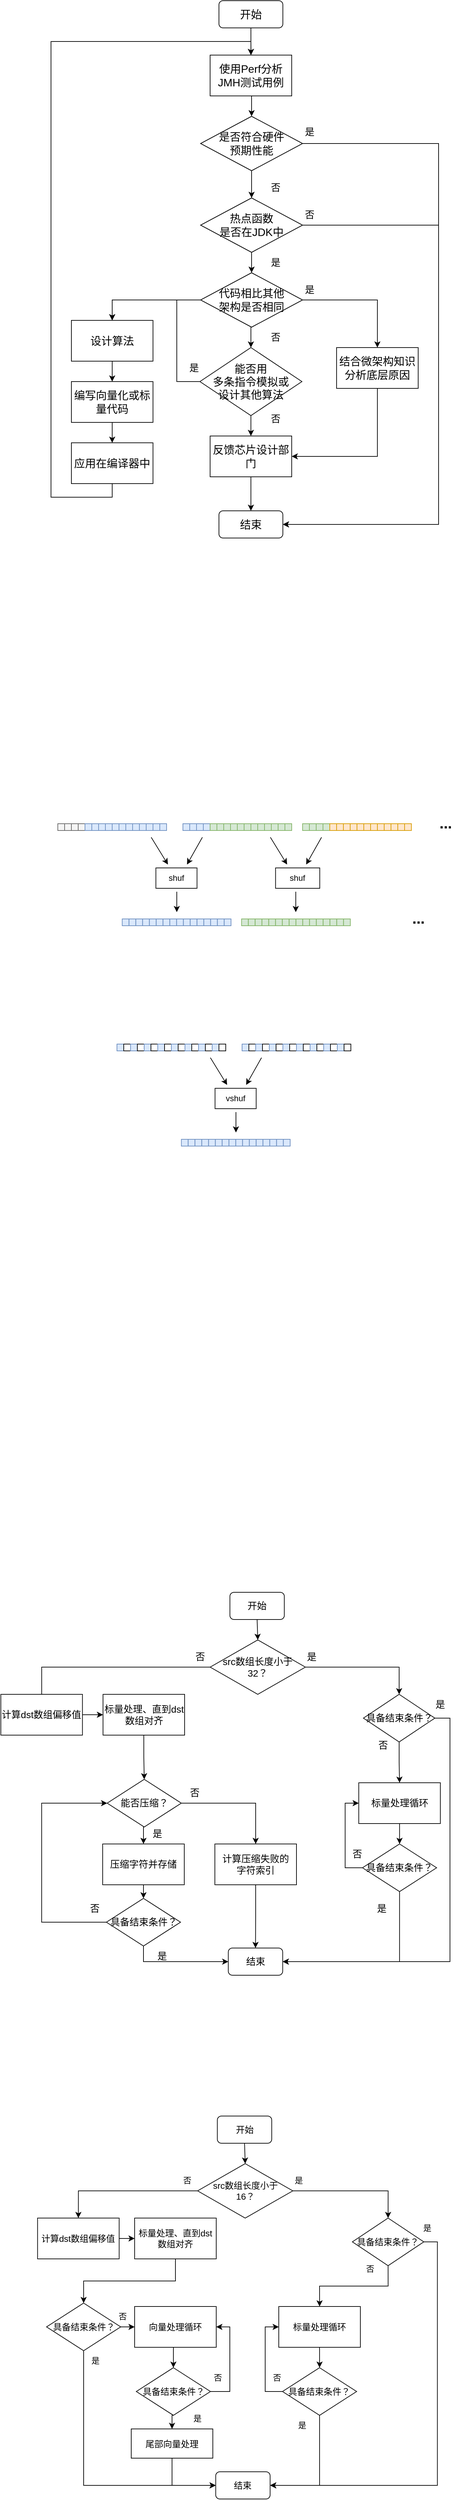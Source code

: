 <mxfile version="26.0.16">
  <diagram name="第 1 页" id="hgsSoUVqsiGdDZqD00t-">
    <mxGraphModel dx="1426" dy="755" grid="1" gridSize="10" guides="1" tooltips="1" connect="1" arrows="1" fold="1" page="1" pageScale="1" pageWidth="827" pageHeight="1169" math="0" shadow="0">
      <root>
        <mxCell id="0" />
        <mxCell id="1" parent="0" />
        <mxCell id="KRBgAvv1zdZQbNrioahp-23" style="edgeStyle=orthogonalEdgeStyle;rounded=0;orthogonalLoop=1;jettySize=auto;html=1;exitX=0.5;exitY=1;exitDx=0;exitDy=0;" parent="1" source="KRBgAvv1zdZQbNrioahp-1" edge="1">
          <mxGeometry relative="1" as="geometry">
            <mxPoint x="414.143" y="140" as="targetPoint" />
          </mxGeometry>
        </mxCell>
        <mxCell id="KRBgAvv1zdZQbNrioahp-1" value="&lt;font style=&quot;font-size: 16px;&quot;&gt;开始&lt;/font&gt;" style="rounded=1;whiteSpace=wrap;html=1;" parent="1" vertex="1">
          <mxGeometry x="367" y="60" width="94" height="40" as="geometry" />
        </mxCell>
        <mxCell id="KRBgAvv1zdZQbNrioahp-22" style="edgeStyle=orthogonalEdgeStyle;rounded=0;orthogonalLoop=1;jettySize=auto;html=1;exitX=0.5;exitY=1;exitDx=0;exitDy=0;entryX=0.5;entryY=0;entryDx=0;entryDy=0;" parent="1" source="KRBgAvv1zdZQbNrioahp-2" target="KRBgAvv1zdZQbNrioahp-3" edge="1">
          <mxGeometry relative="1" as="geometry" />
        </mxCell>
        <mxCell id="KRBgAvv1zdZQbNrioahp-2" value="&lt;font style=&quot;font-size: 16px;&quot;&gt;使用Perf分析&lt;br&gt;JMH测试用例&lt;/font&gt;" style="rounded=0;whiteSpace=wrap;html=1;" parent="1" vertex="1">
          <mxGeometry x="354" y="140" width="120" height="60" as="geometry" />
        </mxCell>
        <mxCell id="KRBgAvv1zdZQbNrioahp-21" style="edgeStyle=orthogonalEdgeStyle;rounded=0;orthogonalLoop=1;jettySize=auto;html=1;exitX=0.5;exitY=1;exitDx=0;exitDy=0;entryX=0.5;entryY=0;entryDx=0;entryDy=0;" parent="1" source="KRBgAvv1zdZQbNrioahp-3" target="KRBgAvv1zdZQbNrioahp-4" edge="1">
          <mxGeometry relative="1" as="geometry" />
        </mxCell>
        <mxCell id="KRBgAvv1zdZQbNrioahp-24" style="edgeStyle=orthogonalEdgeStyle;rounded=0;orthogonalLoop=1;jettySize=auto;html=1;exitX=1;exitY=0.5;exitDx=0;exitDy=0;entryX=1;entryY=0.5;entryDx=0;entryDy=0;" parent="1" source="KRBgAvv1zdZQbNrioahp-3" target="KRBgAvv1zdZQbNrioahp-13" edge="1">
          <mxGeometry relative="1" as="geometry">
            <Array as="points">
              <mxPoint x="690" y="270" />
              <mxPoint x="690" y="830" />
            </Array>
          </mxGeometry>
        </mxCell>
        <mxCell id="KRBgAvv1zdZQbNrioahp-3" value="&lt;font style=&quot;font-size: 16px;&quot;&gt;是否符合硬件&lt;br&gt;预期性能&lt;/font&gt;" style="rhombus;whiteSpace=wrap;html=1;" parent="1" vertex="1">
          <mxGeometry x="340" y="230" width="150" height="80" as="geometry" />
        </mxCell>
        <mxCell id="KRBgAvv1zdZQbNrioahp-20" style="edgeStyle=orthogonalEdgeStyle;rounded=0;orthogonalLoop=1;jettySize=auto;html=1;exitX=0.5;exitY=1;exitDx=0;exitDy=0;entryX=0.5;entryY=0;entryDx=0;entryDy=0;" parent="1" source="KRBgAvv1zdZQbNrioahp-4" target="KRBgAvv1zdZQbNrioahp-5" edge="1">
          <mxGeometry relative="1" as="geometry" />
        </mxCell>
        <mxCell id="KRBgAvv1zdZQbNrioahp-25" style="edgeStyle=orthogonalEdgeStyle;rounded=0;orthogonalLoop=1;jettySize=auto;html=1;exitX=1;exitY=0.5;exitDx=0;exitDy=0;entryX=1;entryY=0.5;entryDx=0;entryDy=0;" parent="1" source="KRBgAvv1zdZQbNrioahp-4" target="KRBgAvv1zdZQbNrioahp-13" edge="1">
          <mxGeometry relative="1" as="geometry">
            <Array as="points">
              <mxPoint x="690" y="390" />
              <mxPoint x="690" y="830" />
            </Array>
          </mxGeometry>
        </mxCell>
        <mxCell id="KRBgAvv1zdZQbNrioahp-4" value="&lt;font style=&quot;font-size: 16px;&quot;&gt;热点函数&lt;br&gt;是否在JDK中&lt;/font&gt;" style="rhombus;whiteSpace=wrap;html=1;" parent="1" vertex="1">
          <mxGeometry x="340" y="350" width="150" height="80" as="geometry" />
        </mxCell>
        <mxCell id="KRBgAvv1zdZQbNrioahp-11" style="edgeStyle=orthogonalEdgeStyle;rounded=0;orthogonalLoop=1;jettySize=auto;html=1;exitX=0;exitY=0.5;exitDx=0;exitDy=0;entryX=0.5;entryY=0;entryDx=0;entryDy=0;" parent="1" source="KRBgAvv1zdZQbNrioahp-5" target="KRBgAvv1zdZQbNrioahp-8" edge="1">
          <mxGeometry relative="1" as="geometry" />
        </mxCell>
        <mxCell id="KRBgAvv1zdZQbNrioahp-16" style="edgeStyle=orthogonalEdgeStyle;rounded=0;orthogonalLoop=1;jettySize=auto;html=1;exitX=1;exitY=0.5;exitDx=0;exitDy=0;entryX=0.5;entryY=0;entryDx=0;entryDy=0;" parent="1" source="KRBgAvv1zdZQbNrioahp-5" target="KRBgAvv1zdZQbNrioahp-15" edge="1">
          <mxGeometry relative="1" as="geometry" />
        </mxCell>
        <mxCell id="KRBgAvv1zdZQbNrioahp-19" style="edgeStyle=orthogonalEdgeStyle;rounded=0;orthogonalLoop=1;jettySize=auto;html=1;exitX=0.5;exitY=1;exitDx=0;exitDy=0;entryX=0.5;entryY=0;entryDx=0;entryDy=0;" parent="1" source="KRBgAvv1zdZQbNrioahp-5" target="KRBgAvv1zdZQbNrioahp-6" edge="1">
          <mxGeometry relative="1" as="geometry" />
        </mxCell>
        <mxCell id="KRBgAvv1zdZQbNrioahp-5" value="&lt;font style=&quot;font-size: 16px;&quot;&gt;代码相比其他&lt;br&gt;架构是否相同&lt;/font&gt;" style="rhombus;whiteSpace=wrap;html=1;" parent="1" vertex="1">
          <mxGeometry x="340" y="460" width="150" height="80" as="geometry" />
        </mxCell>
        <mxCell id="KRBgAvv1zdZQbNrioahp-18" style="edgeStyle=orthogonalEdgeStyle;rounded=0;orthogonalLoop=1;jettySize=auto;html=1;exitX=0.5;exitY=1;exitDx=0;exitDy=0;entryX=0.5;entryY=0;entryDx=0;entryDy=0;" parent="1" source="KRBgAvv1zdZQbNrioahp-6" target="KRBgAvv1zdZQbNrioahp-7" edge="1">
          <mxGeometry relative="1" as="geometry" />
        </mxCell>
        <mxCell id="KRBgAvv1zdZQbNrioahp-26" style="edgeStyle=orthogonalEdgeStyle;rounded=0;orthogonalLoop=1;jettySize=auto;html=1;exitX=0;exitY=0.5;exitDx=0;exitDy=0;entryX=0.5;entryY=0;entryDx=0;entryDy=0;" parent="1" source="KRBgAvv1zdZQbNrioahp-6" target="KRBgAvv1zdZQbNrioahp-8" edge="1">
          <mxGeometry relative="1" as="geometry">
            <Array as="points">
              <mxPoint x="305" y="620" />
              <mxPoint x="305" y="500" />
              <mxPoint x="210" y="500" />
            </Array>
          </mxGeometry>
        </mxCell>
        <mxCell id="KRBgAvv1zdZQbNrioahp-6" value="&lt;font style=&quot;font-size: 16px;&quot;&gt;能否用&lt;br&gt;多条指令模拟或&lt;br&gt;设计其他算法&lt;/font&gt;" style="rhombus;whiteSpace=wrap;html=1;" parent="1" vertex="1">
          <mxGeometry x="339" y="570" width="150" height="100" as="geometry" />
        </mxCell>
        <mxCell id="KRBgAvv1zdZQbNrioahp-14" style="edgeStyle=orthogonalEdgeStyle;rounded=0;orthogonalLoop=1;jettySize=auto;html=1;exitX=0.5;exitY=1;exitDx=0;exitDy=0;entryX=0.5;entryY=0;entryDx=0;entryDy=0;" parent="1" source="KRBgAvv1zdZQbNrioahp-7" target="KRBgAvv1zdZQbNrioahp-13" edge="1">
          <mxGeometry relative="1" as="geometry" />
        </mxCell>
        <mxCell id="KRBgAvv1zdZQbNrioahp-7" value="&lt;font style=&quot;font-size: 16px;&quot;&gt;反馈芯片设计部门&lt;/font&gt;" style="rounded=0;whiteSpace=wrap;html=1;" parent="1" vertex="1">
          <mxGeometry x="354" y="700" width="120" height="60" as="geometry" />
        </mxCell>
        <mxCell id="JK1Xb8fDzovsCjeck1vS-1" style="edgeStyle=orthogonalEdgeStyle;rounded=0;orthogonalLoop=1;jettySize=auto;html=1;exitX=0.5;exitY=1;exitDx=0;exitDy=0;entryX=0.5;entryY=0;entryDx=0;entryDy=0;" parent="1" source="KRBgAvv1zdZQbNrioahp-8" target="KRBgAvv1zdZQbNrioahp-9" edge="1">
          <mxGeometry relative="1" as="geometry" />
        </mxCell>
        <mxCell id="KRBgAvv1zdZQbNrioahp-8" value="&lt;font style=&quot;font-size: 16px;&quot;&gt;设计算法&lt;/font&gt;" style="rounded=0;whiteSpace=wrap;html=1;" parent="1" vertex="1">
          <mxGeometry x="150" y="530" width="120" height="60" as="geometry" />
        </mxCell>
        <mxCell id="JK1Xb8fDzovsCjeck1vS-2" style="edgeStyle=orthogonalEdgeStyle;rounded=0;orthogonalLoop=1;jettySize=auto;html=1;exitX=0.5;exitY=1;exitDx=0;exitDy=0;entryX=0.5;entryY=0;entryDx=0;entryDy=0;" parent="1" source="KRBgAvv1zdZQbNrioahp-9" target="KRBgAvv1zdZQbNrioahp-10" edge="1">
          <mxGeometry relative="1" as="geometry" />
        </mxCell>
        <mxCell id="KRBgAvv1zdZQbNrioahp-9" value="&lt;span style=&quot;font-size: 16px;&quot;&gt;编写向量化或标量代码&lt;/span&gt;" style="rounded=0;whiteSpace=wrap;html=1;" parent="1" vertex="1">
          <mxGeometry x="150" y="620" width="120" height="60" as="geometry" />
        </mxCell>
        <mxCell id="KRBgAvv1zdZQbNrioahp-12" style="edgeStyle=orthogonalEdgeStyle;rounded=0;orthogonalLoop=1;jettySize=auto;html=1;exitX=0.5;exitY=1;exitDx=0;exitDy=0;entryX=0.5;entryY=0;entryDx=0;entryDy=0;" parent="1" source="KRBgAvv1zdZQbNrioahp-10" target="KRBgAvv1zdZQbNrioahp-2" edge="1">
          <mxGeometry relative="1" as="geometry">
            <Array as="points">
              <mxPoint x="210" y="790" />
              <mxPoint x="120" y="790" />
              <mxPoint x="120" y="120" />
              <mxPoint x="414" y="120" />
            </Array>
          </mxGeometry>
        </mxCell>
        <mxCell id="KRBgAvv1zdZQbNrioahp-10" value="&lt;span style=&quot;font-size: 16px;&quot;&gt;应用在编译器中&lt;/span&gt;" style="rounded=0;whiteSpace=wrap;html=1;" parent="1" vertex="1">
          <mxGeometry x="150" y="710" width="120" height="60" as="geometry" />
        </mxCell>
        <mxCell id="KRBgAvv1zdZQbNrioahp-13" value="&lt;font style=&quot;font-size: 16px;&quot;&gt;结束&lt;/font&gt;" style="rounded=1;whiteSpace=wrap;html=1;" parent="1" vertex="1">
          <mxGeometry x="367" y="810" width="94" height="40" as="geometry" />
        </mxCell>
        <mxCell id="KRBgAvv1zdZQbNrioahp-17" style="edgeStyle=orthogonalEdgeStyle;rounded=0;orthogonalLoop=1;jettySize=auto;html=1;exitX=0.5;exitY=1;exitDx=0;exitDy=0;entryX=1;entryY=0.5;entryDx=0;entryDy=0;" parent="1" source="KRBgAvv1zdZQbNrioahp-15" target="KRBgAvv1zdZQbNrioahp-7" edge="1">
          <mxGeometry relative="1" as="geometry" />
        </mxCell>
        <mxCell id="KRBgAvv1zdZQbNrioahp-15" value="&lt;font style=&quot;font-size: 16px;&quot;&gt;结合微架构知识&lt;br&gt;分析底层原因&lt;/font&gt;" style="rounded=0;whiteSpace=wrap;html=1;" parent="1" vertex="1">
          <mxGeometry x="540" y="570" width="120" height="60" as="geometry" />
        </mxCell>
        <mxCell id="JK1Xb8fDzovsCjeck1vS-3" value="&lt;font style=&quot;font-size: 14px;&quot;&gt;是&lt;/font&gt;" style="text;html=1;align=center;verticalAlign=middle;resizable=0;points=[];autosize=1;strokeColor=none;fillColor=none;" parent="1" vertex="1">
          <mxGeometry x="480" y="238" width="40" height="30" as="geometry" />
        </mxCell>
        <mxCell id="JK1Xb8fDzovsCjeck1vS-4" value="&lt;font style=&quot;font-size: 14px;&quot;&gt;否&lt;/font&gt;" style="text;html=1;align=center;verticalAlign=middle;resizable=0;points=[];autosize=1;strokeColor=none;fillColor=none;" parent="1" vertex="1">
          <mxGeometry x="430" y="320" width="40" height="30" as="geometry" />
        </mxCell>
        <mxCell id="JK1Xb8fDzovsCjeck1vS-5" value="&lt;font style=&quot;font-size: 14px;&quot;&gt;是&lt;/font&gt;" style="text;html=1;align=center;verticalAlign=middle;resizable=0;points=[];autosize=1;strokeColor=none;fillColor=none;" parent="1" vertex="1">
          <mxGeometry x="430" y="430" width="40" height="30" as="geometry" />
        </mxCell>
        <mxCell id="JK1Xb8fDzovsCjeck1vS-6" value="&lt;font style=&quot;font-size: 14px;&quot;&gt;否&lt;/font&gt;" style="text;html=1;align=center;verticalAlign=middle;resizable=0;points=[];autosize=1;strokeColor=none;fillColor=none;" parent="1" vertex="1">
          <mxGeometry x="480" y="360" width="40" height="30" as="geometry" />
        </mxCell>
        <mxCell id="JK1Xb8fDzovsCjeck1vS-7" value="&lt;font style=&quot;font-size: 14px;&quot;&gt;是&lt;/font&gt;" style="text;html=1;align=center;verticalAlign=middle;resizable=0;points=[];autosize=1;strokeColor=none;fillColor=none;" parent="1" vertex="1">
          <mxGeometry x="480" y="470" width="40" height="30" as="geometry" />
        </mxCell>
        <mxCell id="JK1Xb8fDzovsCjeck1vS-8" value="&lt;font style=&quot;font-size: 14px;&quot;&gt;否&lt;/font&gt;" style="text;html=1;align=center;verticalAlign=middle;resizable=0;points=[];autosize=1;strokeColor=none;fillColor=none;" parent="1" vertex="1">
          <mxGeometry x="430" y="540" width="40" height="30" as="geometry" />
        </mxCell>
        <mxCell id="JK1Xb8fDzovsCjeck1vS-9" value="&lt;font style=&quot;font-size: 14px;&quot;&gt;否&lt;/font&gt;" style="text;html=1;align=center;verticalAlign=middle;resizable=0;points=[];autosize=1;strokeColor=none;fillColor=none;" parent="1" vertex="1">
          <mxGeometry x="430" y="660" width="40" height="30" as="geometry" />
        </mxCell>
        <mxCell id="JK1Xb8fDzovsCjeck1vS-10" value="&lt;font style=&quot;font-size: 14px;&quot;&gt;是&lt;/font&gt;" style="text;html=1;align=center;verticalAlign=middle;resizable=0;points=[];autosize=1;strokeColor=none;fillColor=none;" parent="1" vertex="1">
          <mxGeometry x="310" y="585" width="40" height="30" as="geometry" />
        </mxCell>
        <mxCell id="VFHHi4d4Hd6uydXSJfj8-1" value="" style="rounded=0;whiteSpace=wrap;html=1;fillColor=#f5f5f5;fontColor=#333333;strokeColor=#666666;" parent="1" vertex="1">
          <mxGeometry x="130" y="1270" width="10" height="10" as="geometry" />
        </mxCell>
        <mxCell id="VFHHi4d4Hd6uydXSJfj8-2" value="" style="rounded=0;whiteSpace=wrap;html=1;fillColor=#f5f5f5;fontColor=#333333;strokeColor=#666666;" parent="1" vertex="1">
          <mxGeometry x="140" y="1270" width="10" height="10" as="geometry" />
        </mxCell>
        <mxCell id="VFHHi4d4Hd6uydXSJfj8-3" value="" style="rounded=0;whiteSpace=wrap;html=1;fillColor=#f5f5f5;fontColor=#333333;strokeColor=#666666;" parent="1" vertex="1">
          <mxGeometry x="150" y="1270" width="10" height="10" as="geometry" />
        </mxCell>
        <mxCell id="VFHHi4d4Hd6uydXSJfj8-4" value="" style="rounded=0;whiteSpace=wrap;html=1;fillColor=#f5f5f5;fontColor=#333333;strokeColor=#666666;" parent="1" vertex="1">
          <mxGeometry x="160" y="1270" width="10" height="10" as="geometry" />
        </mxCell>
        <mxCell id="VFHHi4d4Hd6uydXSJfj8-7" value="" style="rounded=0;whiteSpace=wrap;html=1;fillColor=#dae8fc;strokeColor=#6c8ebf;" parent="1" vertex="1">
          <mxGeometry x="170" y="1270" width="10" height="10" as="geometry" />
        </mxCell>
        <mxCell id="VFHHi4d4Hd6uydXSJfj8-8" value="" style="rounded=0;whiteSpace=wrap;html=1;fillColor=#dae8fc;strokeColor=#6c8ebf;" parent="1" vertex="1">
          <mxGeometry x="180" y="1270" width="10" height="10" as="geometry" />
        </mxCell>
        <mxCell id="VFHHi4d4Hd6uydXSJfj8-9" value="" style="rounded=0;whiteSpace=wrap;html=1;fillColor=#dae8fc;strokeColor=#6c8ebf;" parent="1" vertex="1">
          <mxGeometry x="190" y="1270" width="10" height="10" as="geometry" />
        </mxCell>
        <mxCell id="VFHHi4d4Hd6uydXSJfj8-10" value="" style="rounded=0;whiteSpace=wrap;html=1;fillColor=#dae8fc;strokeColor=#6c8ebf;" parent="1" vertex="1">
          <mxGeometry x="200" y="1270" width="10" height="10" as="geometry" />
        </mxCell>
        <mxCell id="VFHHi4d4Hd6uydXSJfj8-11" value="" style="rounded=0;whiteSpace=wrap;html=1;fillColor=#dae8fc;strokeColor=#6c8ebf;" parent="1" vertex="1">
          <mxGeometry x="210" y="1270" width="10" height="10" as="geometry" />
        </mxCell>
        <mxCell id="VFHHi4d4Hd6uydXSJfj8-12" value="" style="rounded=0;whiteSpace=wrap;html=1;fillColor=#dae8fc;strokeColor=#6c8ebf;" parent="1" vertex="1">
          <mxGeometry x="220" y="1270" width="10" height="10" as="geometry" />
        </mxCell>
        <mxCell id="VFHHi4d4Hd6uydXSJfj8-13" value="" style="rounded=0;whiteSpace=wrap;html=1;fillColor=#dae8fc;strokeColor=#6c8ebf;" parent="1" vertex="1">
          <mxGeometry x="230" y="1270" width="10" height="10" as="geometry" />
        </mxCell>
        <mxCell id="VFHHi4d4Hd6uydXSJfj8-14" value="" style="rounded=0;whiteSpace=wrap;html=1;fillColor=#dae8fc;strokeColor=#6c8ebf;" parent="1" vertex="1">
          <mxGeometry x="240" y="1270" width="10" height="10" as="geometry" />
        </mxCell>
        <mxCell id="VFHHi4d4Hd6uydXSJfj8-15" value="" style="rounded=0;whiteSpace=wrap;html=1;fillColor=#dae8fc;strokeColor=#6c8ebf;" parent="1" vertex="1">
          <mxGeometry x="250" y="1270" width="10" height="10" as="geometry" />
        </mxCell>
        <mxCell id="VFHHi4d4Hd6uydXSJfj8-16" value="" style="rounded=0;whiteSpace=wrap;html=1;fillColor=#dae8fc;strokeColor=#6c8ebf;" parent="1" vertex="1">
          <mxGeometry x="260" y="1270" width="10" height="10" as="geometry" />
        </mxCell>
        <mxCell id="VFHHi4d4Hd6uydXSJfj8-17" value="" style="rounded=0;whiteSpace=wrap;html=1;fillColor=#dae8fc;strokeColor=#6c8ebf;" parent="1" vertex="1">
          <mxGeometry x="270" y="1270" width="10" height="10" as="geometry" />
        </mxCell>
        <mxCell id="VFHHi4d4Hd6uydXSJfj8-18" value="" style="rounded=0;whiteSpace=wrap;html=1;fillColor=#dae8fc;strokeColor=#6c8ebf;" parent="1" vertex="1">
          <mxGeometry x="280" y="1270" width="10" height="10" as="geometry" />
        </mxCell>
        <mxCell id="VFHHi4d4Hd6uydXSJfj8-19" value="" style="rounded=0;whiteSpace=wrap;html=1;fillColor=#dae8fc;strokeColor=#6c8ebf;" parent="1" vertex="1">
          <mxGeometry x="314" y="1270" width="10" height="10" as="geometry" />
        </mxCell>
        <mxCell id="VFHHi4d4Hd6uydXSJfj8-20" value="" style="rounded=0;whiteSpace=wrap;html=1;fillColor=#dae8fc;strokeColor=#6c8ebf;" parent="1" vertex="1">
          <mxGeometry x="324" y="1270" width="10" height="10" as="geometry" />
        </mxCell>
        <mxCell id="VFHHi4d4Hd6uydXSJfj8-21" value="" style="rounded=0;whiteSpace=wrap;html=1;fillColor=#dae8fc;strokeColor=#6c8ebf;" parent="1" vertex="1">
          <mxGeometry x="334" y="1270" width="10" height="10" as="geometry" />
        </mxCell>
        <mxCell id="VFHHi4d4Hd6uydXSJfj8-22" value="" style="rounded=0;whiteSpace=wrap;html=1;fillColor=#dae8fc;strokeColor=#6c8ebf;" parent="1" vertex="1">
          <mxGeometry x="344" y="1270" width="10" height="10" as="geometry" />
        </mxCell>
        <mxCell id="VFHHi4d4Hd6uydXSJfj8-23" value="" style="rounded=0;whiteSpace=wrap;html=1;fillColor=#d5e8d4;strokeColor=#82b366;" parent="1" vertex="1">
          <mxGeometry x="354" y="1270" width="10" height="10" as="geometry" />
        </mxCell>
        <mxCell id="VFHHi4d4Hd6uydXSJfj8-24" value="" style="rounded=0;whiteSpace=wrap;html=1;fillColor=#d5e8d4;strokeColor=#82b366;" parent="1" vertex="1">
          <mxGeometry x="364" y="1270" width="10" height="10" as="geometry" />
        </mxCell>
        <mxCell id="VFHHi4d4Hd6uydXSJfj8-25" value="" style="rounded=0;whiteSpace=wrap;html=1;fillColor=#d5e8d4;strokeColor=#82b366;" parent="1" vertex="1">
          <mxGeometry x="374" y="1270" width="10" height="10" as="geometry" />
        </mxCell>
        <mxCell id="VFHHi4d4Hd6uydXSJfj8-26" value="" style="rounded=0;whiteSpace=wrap;html=1;fillColor=#d5e8d4;strokeColor=#82b366;" parent="1" vertex="1">
          <mxGeometry x="384" y="1270" width="10" height="10" as="geometry" />
        </mxCell>
        <mxCell id="VFHHi4d4Hd6uydXSJfj8-27" value="" style="rounded=0;whiteSpace=wrap;html=1;fillColor=#d5e8d4;strokeColor=#82b366;" parent="1" vertex="1">
          <mxGeometry x="394" y="1270" width="10" height="10" as="geometry" />
        </mxCell>
        <mxCell id="VFHHi4d4Hd6uydXSJfj8-28" value="" style="rounded=0;whiteSpace=wrap;html=1;fillColor=#d5e8d4;strokeColor=#82b366;" parent="1" vertex="1">
          <mxGeometry x="404" y="1270" width="10" height="10" as="geometry" />
        </mxCell>
        <mxCell id="VFHHi4d4Hd6uydXSJfj8-29" value="" style="rounded=0;whiteSpace=wrap;html=1;fillColor=#d5e8d4;strokeColor=#82b366;" parent="1" vertex="1">
          <mxGeometry x="414" y="1270" width="10" height="10" as="geometry" />
        </mxCell>
        <mxCell id="VFHHi4d4Hd6uydXSJfj8-30" value="" style="rounded=0;whiteSpace=wrap;html=1;fillColor=#d5e8d4;strokeColor=#82b366;" parent="1" vertex="1">
          <mxGeometry x="424" y="1270" width="10" height="10" as="geometry" />
        </mxCell>
        <mxCell id="VFHHi4d4Hd6uydXSJfj8-31" value="" style="rounded=0;whiteSpace=wrap;html=1;fillColor=#d5e8d4;strokeColor=#82b366;" parent="1" vertex="1">
          <mxGeometry x="434" y="1270" width="10" height="10" as="geometry" />
        </mxCell>
        <mxCell id="VFHHi4d4Hd6uydXSJfj8-32" value="" style="rounded=0;whiteSpace=wrap;html=1;fillColor=#d5e8d4;strokeColor=#82b366;" parent="1" vertex="1">
          <mxGeometry x="444" y="1270" width="10" height="10" as="geometry" />
        </mxCell>
        <mxCell id="VFHHi4d4Hd6uydXSJfj8-33" value="" style="rounded=0;whiteSpace=wrap;html=1;fillColor=#d5e8d4;strokeColor=#82b366;" parent="1" vertex="1">
          <mxGeometry x="454" y="1270" width="10" height="10" as="geometry" />
        </mxCell>
        <mxCell id="VFHHi4d4Hd6uydXSJfj8-34" value="" style="rounded=0;whiteSpace=wrap;html=1;fillColor=#d5e8d4;strokeColor=#82b366;" parent="1" vertex="1">
          <mxGeometry x="464" y="1270" width="10" height="10" as="geometry" />
        </mxCell>
        <mxCell id="VFHHi4d4Hd6uydXSJfj8-35" value="" style="rounded=0;whiteSpace=wrap;html=1;fillColor=#d5e8d4;strokeColor=#82b366;" parent="1" vertex="1">
          <mxGeometry x="490" y="1270" width="10" height="10" as="geometry" />
        </mxCell>
        <mxCell id="VFHHi4d4Hd6uydXSJfj8-36" value="" style="rounded=0;whiteSpace=wrap;html=1;fillColor=#d5e8d4;strokeColor=#82b366;" parent="1" vertex="1">
          <mxGeometry x="500" y="1270" width="10" height="10" as="geometry" />
        </mxCell>
        <mxCell id="VFHHi4d4Hd6uydXSJfj8-37" value="" style="rounded=0;whiteSpace=wrap;html=1;fillColor=#d5e8d4;strokeColor=#82b366;" parent="1" vertex="1">
          <mxGeometry x="510" y="1270" width="10" height="10" as="geometry" />
        </mxCell>
        <mxCell id="VFHHi4d4Hd6uydXSJfj8-38" value="" style="rounded=0;whiteSpace=wrap;html=1;fillColor=#d5e8d4;strokeColor=#82b366;" parent="1" vertex="1">
          <mxGeometry x="520" y="1270" width="10" height="10" as="geometry" />
        </mxCell>
        <mxCell id="VFHHi4d4Hd6uydXSJfj8-39" value="" style="rounded=0;whiteSpace=wrap;html=1;fillColor=#ffe6cc;strokeColor=#d79b00;" parent="1" vertex="1">
          <mxGeometry x="530" y="1270" width="10" height="10" as="geometry" />
        </mxCell>
        <mxCell id="VFHHi4d4Hd6uydXSJfj8-40" value="" style="rounded=0;whiteSpace=wrap;html=1;fillColor=#ffe6cc;strokeColor=#d79b00;" parent="1" vertex="1">
          <mxGeometry x="540" y="1270" width="10" height="10" as="geometry" />
        </mxCell>
        <mxCell id="VFHHi4d4Hd6uydXSJfj8-41" value="" style="rounded=0;whiteSpace=wrap;html=1;fillColor=#ffe6cc;strokeColor=#d79b00;" parent="1" vertex="1">
          <mxGeometry x="550" y="1270" width="10" height="10" as="geometry" />
        </mxCell>
        <mxCell id="VFHHi4d4Hd6uydXSJfj8-42" value="" style="rounded=0;whiteSpace=wrap;html=1;fillColor=#ffe6cc;strokeColor=#d79b00;" parent="1" vertex="1">
          <mxGeometry x="560" y="1270" width="10" height="10" as="geometry" />
        </mxCell>
        <mxCell id="VFHHi4d4Hd6uydXSJfj8-43" value="" style="rounded=0;whiteSpace=wrap;html=1;fillColor=#ffe6cc;strokeColor=#d79b00;" parent="1" vertex="1">
          <mxGeometry x="570" y="1270" width="10" height="10" as="geometry" />
        </mxCell>
        <mxCell id="VFHHi4d4Hd6uydXSJfj8-44" value="" style="rounded=0;whiteSpace=wrap;html=1;fillColor=#ffe6cc;strokeColor=#d79b00;" parent="1" vertex="1">
          <mxGeometry x="580" y="1270" width="10" height="10" as="geometry" />
        </mxCell>
        <mxCell id="VFHHi4d4Hd6uydXSJfj8-45" value="" style="rounded=0;whiteSpace=wrap;html=1;fillColor=#ffe6cc;strokeColor=#d79b00;" parent="1" vertex="1">
          <mxGeometry x="590" y="1270" width="10" height="10" as="geometry" />
        </mxCell>
        <mxCell id="VFHHi4d4Hd6uydXSJfj8-46" value="" style="rounded=0;whiteSpace=wrap;html=1;fillColor=#ffe6cc;strokeColor=#d79b00;" parent="1" vertex="1">
          <mxGeometry x="600" y="1270" width="10" height="10" as="geometry" />
        </mxCell>
        <mxCell id="VFHHi4d4Hd6uydXSJfj8-47" value="" style="rounded=0;whiteSpace=wrap;html=1;fillColor=#ffe6cc;strokeColor=#d79b00;" parent="1" vertex="1">
          <mxGeometry x="610" y="1270" width="10" height="10" as="geometry" />
        </mxCell>
        <mxCell id="VFHHi4d4Hd6uydXSJfj8-48" value="" style="rounded=0;whiteSpace=wrap;html=1;fillColor=#ffe6cc;strokeColor=#d79b00;" parent="1" vertex="1">
          <mxGeometry x="620" y="1270" width="10" height="10" as="geometry" />
        </mxCell>
        <mxCell id="VFHHi4d4Hd6uydXSJfj8-49" value="" style="rounded=0;whiteSpace=wrap;html=1;fillColor=#ffe6cc;strokeColor=#d79b00;" parent="1" vertex="1">
          <mxGeometry x="630" y="1270" width="10" height="10" as="geometry" />
        </mxCell>
        <mxCell id="VFHHi4d4Hd6uydXSJfj8-50" value="" style="rounded=0;whiteSpace=wrap;html=1;fillColor=#ffe6cc;strokeColor=#d79b00;" parent="1" vertex="1">
          <mxGeometry x="640" y="1270" width="10" height="10" as="geometry" />
        </mxCell>
        <mxCell id="VFHHi4d4Hd6uydXSJfj8-51" value="" style="rounded=0;whiteSpace=wrap;html=1;fillColor=#dae8fc;strokeColor=#6c8ebf;" parent="1" vertex="1">
          <mxGeometry x="224.75" y="1410" width="10" height="10" as="geometry" />
        </mxCell>
        <mxCell id="VFHHi4d4Hd6uydXSJfj8-52" value="" style="rounded=0;whiteSpace=wrap;html=1;fillColor=#dae8fc;strokeColor=#6c8ebf;" parent="1" vertex="1">
          <mxGeometry x="234.75" y="1410" width="10" height="10" as="geometry" />
        </mxCell>
        <mxCell id="VFHHi4d4Hd6uydXSJfj8-53" value="" style="rounded=0;whiteSpace=wrap;html=1;fillColor=#dae8fc;strokeColor=#6c8ebf;" parent="1" vertex="1">
          <mxGeometry x="244.75" y="1410" width="10" height="10" as="geometry" />
        </mxCell>
        <mxCell id="VFHHi4d4Hd6uydXSJfj8-54" value="" style="rounded=0;whiteSpace=wrap;html=1;fillColor=#dae8fc;strokeColor=#6c8ebf;" parent="1" vertex="1">
          <mxGeometry x="254.75" y="1410" width="10" height="10" as="geometry" />
        </mxCell>
        <mxCell id="VFHHi4d4Hd6uydXSJfj8-55" value="" style="rounded=0;whiteSpace=wrap;html=1;fillColor=#dae8fc;strokeColor=#6c8ebf;" parent="1" vertex="1">
          <mxGeometry x="264.75" y="1410" width="10" height="10" as="geometry" />
        </mxCell>
        <mxCell id="VFHHi4d4Hd6uydXSJfj8-56" value="" style="rounded=0;whiteSpace=wrap;html=1;fillColor=#dae8fc;strokeColor=#6c8ebf;" parent="1" vertex="1">
          <mxGeometry x="274.75" y="1410" width="10" height="10" as="geometry" />
        </mxCell>
        <mxCell id="VFHHi4d4Hd6uydXSJfj8-57" value="" style="rounded=0;whiteSpace=wrap;html=1;fillColor=#dae8fc;strokeColor=#6c8ebf;" parent="1" vertex="1">
          <mxGeometry x="284.75" y="1410" width="10" height="10" as="geometry" />
        </mxCell>
        <mxCell id="VFHHi4d4Hd6uydXSJfj8-58" value="" style="rounded=0;whiteSpace=wrap;html=1;fillColor=#dae8fc;strokeColor=#6c8ebf;" parent="1" vertex="1">
          <mxGeometry x="294.75" y="1410" width="10" height="10" as="geometry" />
        </mxCell>
        <mxCell id="VFHHi4d4Hd6uydXSJfj8-59" value="" style="rounded=0;whiteSpace=wrap;html=1;fillColor=#dae8fc;strokeColor=#6c8ebf;" parent="1" vertex="1">
          <mxGeometry x="304.75" y="1410" width="10" height="10" as="geometry" />
        </mxCell>
        <mxCell id="VFHHi4d4Hd6uydXSJfj8-60" value="" style="rounded=0;whiteSpace=wrap;html=1;fillColor=#dae8fc;strokeColor=#6c8ebf;" parent="1" vertex="1">
          <mxGeometry x="314.75" y="1410" width="10" height="10" as="geometry" />
        </mxCell>
        <mxCell id="VFHHi4d4Hd6uydXSJfj8-61" value="" style="rounded=0;whiteSpace=wrap;html=1;fillColor=#dae8fc;strokeColor=#6c8ebf;" parent="1" vertex="1">
          <mxGeometry x="324.75" y="1410" width="10" height="10" as="geometry" />
        </mxCell>
        <mxCell id="VFHHi4d4Hd6uydXSJfj8-62" value="" style="rounded=0;whiteSpace=wrap;html=1;fillColor=#dae8fc;strokeColor=#6c8ebf;" parent="1" vertex="1">
          <mxGeometry x="334.75" y="1410" width="10" height="10" as="geometry" />
        </mxCell>
        <mxCell id="VFHHi4d4Hd6uydXSJfj8-63" value="" style="rounded=0;whiteSpace=wrap;html=1;fillColor=#dae8fc;strokeColor=#6c8ebf;" parent="1" vertex="1">
          <mxGeometry x="344.75" y="1410" width="10" height="10" as="geometry" />
        </mxCell>
        <mxCell id="VFHHi4d4Hd6uydXSJfj8-64" value="" style="rounded=0;whiteSpace=wrap;html=1;fillColor=#dae8fc;strokeColor=#6c8ebf;" parent="1" vertex="1">
          <mxGeometry x="354.75" y="1410" width="10" height="10" as="geometry" />
        </mxCell>
        <mxCell id="VFHHi4d4Hd6uydXSJfj8-65" value="" style="rounded=0;whiteSpace=wrap;html=1;fillColor=#dae8fc;strokeColor=#6c8ebf;" parent="1" vertex="1">
          <mxGeometry x="364.75" y="1410" width="10" height="10" as="geometry" />
        </mxCell>
        <mxCell id="VFHHi4d4Hd6uydXSJfj8-66" value="" style="rounded=0;whiteSpace=wrap;html=1;fillColor=#dae8fc;strokeColor=#6c8ebf;" parent="1" vertex="1">
          <mxGeometry x="374.75" y="1410" width="10" height="10" as="geometry" />
        </mxCell>
        <mxCell id="VFHHi4d4Hd6uydXSJfj8-67" value="" style="rounded=0;whiteSpace=wrap;html=1;fillColor=#d5e8d4;strokeColor=#82b366;" parent="1" vertex="1">
          <mxGeometry x="400.25" y="1410" width="10" height="10" as="geometry" />
        </mxCell>
        <mxCell id="VFHHi4d4Hd6uydXSJfj8-68" value="" style="rounded=0;whiteSpace=wrap;html=1;fillColor=#d5e8d4;strokeColor=#82b366;" parent="1" vertex="1">
          <mxGeometry x="410.25" y="1410" width="10" height="10" as="geometry" />
        </mxCell>
        <mxCell id="VFHHi4d4Hd6uydXSJfj8-69" value="" style="rounded=0;whiteSpace=wrap;html=1;fillColor=#d5e8d4;strokeColor=#82b366;" parent="1" vertex="1">
          <mxGeometry x="420.25" y="1410" width="10" height="10" as="geometry" />
        </mxCell>
        <mxCell id="VFHHi4d4Hd6uydXSJfj8-70" value="" style="rounded=0;whiteSpace=wrap;html=1;fillColor=#d5e8d4;strokeColor=#82b366;" parent="1" vertex="1">
          <mxGeometry x="430.25" y="1410" width="10" height="10" as="geometry" />
        </mxCell>
        <mxCell id="VFHHi4d4Hd6uydXSJfj8-71" value="" style="rounded=0;whiteSpace=wrap;html=1;fillColor=#d5e8d4;strokeColor=#82b366;" parent="1" vertex="1">
          <mxGeometry x="440.25" y="1410" width="10" height="10" as="geometry" />
        </mxCell>
        <mxCell id="VFHHi4d4Hd6uydXSJfj8-72" value="" style="rounded=0;whiteSpace=wrap;html=1;fillColor=#d5e8d4;strokeColor=#82b366;" parent="1" vertex="1">
          <mxGeometry x="450.25" y="1410" width="10" height="10" as="geometry" />
        </mxCell>
        <mxCell id="VFHHi4d4Hd6uydXSJfj8-73" value="" style="rounded=0;whiteSpace=wrap;html=1;fillColor=#d5e8d4;strokeColor=#82b366;" parent="1" vertex="1">
          <mxGeometry x="460.25" y="1410" width="10" height="10" as="geometry" />
        </mxCell>
        <mxCell id="VFHHi4d4Hd6uydXSJfj8-74" value="" style="rounded=0;whiteSpace=wrap;html=1;fillColor=#d5e8d4;strokeColor=#82b366;" parent="1" vertex="1">
          <mxGeometry x="470.25" y="1410" width="10" height="10" as="geometry" />
        </mxCell>
        <mxCell id="VFHHi4d4Hd6uydXSJfj8-75" value="" style="rounded=0;whiteSpace=wrap;html=1;fillColor=#d5e8d4;strokeColor=#82b366;" parent="1" vertex="1">
          <mxGeometry x="480.25" y="1410" width="10" height="10" as="geometry" />
        </mxCell>
        <mxCell id="VFHHi4d4Hd6uydXSJfj8-76" value="" style="rounded=0;whiteSpace=wrap;html=1;fillColor=#d5e8d4;strokeColor=#82b366;" parent="1" vertex="1">
          <mxGeometry x="490.25" y="1410" width="10" height="10" as="geometry" />
        </mxCell>
        <mxCell id="VFHHi4d4Hd6uydXSJfj8-77" value="" style="rounded=0;whiteSpace=wrap;html=1;fillColor=#d5e8d4;strokeColor=#82b366;" parent="1" vertex="1">
          <mxGeometry x="500.25" y="1410" width="10" height="10" as="geometry" />
        </mxCell>
        <mxCell id="VFHHi4d4Hd6uydXSJfj8-78" value="" style="rounded=0;whiteSpace=wrap;html=1;fillColor=#d5e8d4;strokeColor=#82b366;" parent="1" vertex="1">
          <mxGeometry x="510.25" y="1410" width="10" height="10" as="geometry" />
        </mxCell>
        <mxCell id="VFHHi4d4Hd6uydXSJfj8-79" value="" style="rounded=0;whiteSpace=wrap;html=1;fillColor=#d5e8d4;strokeColor=#82b366;" parent="1" vertex="1">
          <mxGeometry x="520.25" y="1410" width="10" height="10" as="geometry" />
        </mxCell>
        <mxCell id="VFHHi4d4Hd6uydXSJfj8-80" value="" style="rounded=0;whiteSpace=wrap;html=1;fillColor=#d5e8d4;strokeColor=#82b366;" parent="1" vertex="1">
          <mxGeometry x="530.25" y="1410" width="10" height="10" as="geometry" />
        </mxCell>
        <mxCell id="VFHHi4d4Hd6uydXSJfj8-81" value="" style="rounded=0;whiteSpace=wrap;html=1;fillColor=#d5e8d4;strokeColor=#82b366;" parent="1" vertex="1">
          <mxGeometry x="540.25" y="1410" width="10" height="10" as="geometry" />
        </mxCell>
        <mxCell id="VFHHi4d4Hd6uydXSJfj8-82" value="" style="rounded=0;whiteSpace=wrap;html=1;fillColor=#d5e8d4;strokeColor=#82b366;" parent="1" vertex="1">
          <mxGeometry x="550.25" y="1410" width="10" height="10" as="geometry" />
        </mxCell>
        <mxCell id="VFHHi4d4Hd6uydXSJfj8-89" style="edgeStyle=orthogonalEdgeStyle;rounded=0;orthogonalLoop=1;jettySize=auto;html=1;" parent="1" edge="1">
          <mxGeometry relative="1" as="geometry">
            <mxPoint x="305" y="1400" as="targetPoint" />
            <mxPoint x="305" y="1370" as="sourcePoint" />
          </mxGeometry>
        </mxCell>
        <mxCell id="VFHHi4d4Hd6uydXSJfj8-83" value="shuf" style="rounded=0;whiteSpace=wrap;html=1;" parent="1" vertex="1">
          <mxGeometry x="274.25" y="1335" width="60.5" height="30" as="geometry" />
        </mxCell>
        <mxCell id="VFHHi4d4Hd6uydXSJfj8-92" style="edgeStyle=orthogonalEdgeStyle;rounded=0;orthogonalLoop=1;jettySize=auto;html=1;exitX=0.5;exitY=1;exitDx=0;exitDy=0;" parent="1" edge="1">
          <mxGeometry relative="1" as="geometry">
            <mxPoint x="480" y="1400" as="targetPoint" />
            <mxPoint x="480" y="1370" as="sourcePoint" />
          </mxGeometry>
        </mxCell>
        <mxCell id="VFHHi4d4Hd6uydXSJfj8-84" value="shuf" style="rounded=0;whiteSpace=wrap;html=1;" parent="1" vertex="1">
          <mxGeometry x="450.25" y="1335" width="65" height="30" as="geometry" />
        </mxCell>
        <mxCell id="VFHHi4d4Hd6uydXSJfj8-85" value="&lt;font style=&quot;font-size: 22px;&quot;&gt;&lt;b&gt;...&lt;/b&gt;&lt;/font&gt;" style="text;html=1;align=center;verticalAlign=middle;resizable=0;points=[];autosize=1;strokeColor=none;fillColor=none;" parent="1" vertex="1">
          <mxGeometry x="680" y="1250" width="40" height="40" as="geometry" />
        </mxCell>
        <mxCell id="VFHHi4d4Hd6uydXSJfj8-86" value="&lt;font style=&quot;font-size: 22px;&quot;&gt;&lt;b&gt;...&lt;/b&gt;&lt;/font&gt;" style="text;html=1;align=center;verticalAlign=middle;resizable=0;points=[];autosize=1;strokeColor=none;fillColor=none;" parent="1" vertex="1">
          <mxGeometry x="640" y="1390" width="40" height="40" as="geometry" />
        </mxCell>
        <mxCell id="VFHHi4d4Hd6uydXSJfj8-87" value="" style="endArrow=classic;html=1;rounded=0;" parent="1" edge="1">
          <mxGeometry width="50" height="50" relative="1" as="geometry">
            <mxPoint x="267.38" y="1290" as="sourcePoint" />
            <mxPoint x="292" y="1330" as="targetPoint" />
          </mxGeometry>
        </mxCell>
        <mxCell id="VFHHi4d4Hd6uydXSJfj8-88" value="" style="endArrow=classic;html=1;rounded=0;" parent="1" edge="1">
          <mxGeometry width="50" height="50" relative="1" as="geometry">
            <mxPoint x="342.63" y="1290" as="sourcePoint" />
            <mxPoint x="320" y="1330" as="targetPoint" />
          </mxGeometry>
        </mxCell>
        <mxCell id="f9oAnAovOOOiIVAjW66H-1" value="" style="endArrow=classic;html=1;rounded=0;" parent="1" edge="1">
          <mxGeometry width="50" height="50" relative="1" as="geometry">
            <mxPoint x="442.63" y="1290" as="sourcePoint" />
            <mxPoint x="467.25" y="1330" as="targetPoint" />
          </mxGeometry>
        </mxCell>
        <mxCell id="f9oAnAovOOOiIVAjW66H-2" value="" style="endArrow=classic;html=1;rounded=0;" parent="1" edge="1">
          <mxGeometry width="50" height="50" relative="1" as="geometry">
            <mxPoint x="517.88" y="1290" as="sourcePoint" />
            <mxPoint x="495.25" y="1330" as="targetPoint" />
          </mxGeometry>
        </mxCell>
        <mxCell id="iVRDmmngtB_qe_zeBFlC-1" value="" style="rounded=0;whiteSpace=wrap;html=1;fillColor=#dae8fc;strokeColor=#6c8ebf;" parent="1" vertex="1">
          <mxGeometry x="217" y="1594" width="10" height="10" as="geometry" />
        </mxCell>
        <mxCell id="iVRDmmngtB_qe_zeBFlC-2" value="" style="rounded=0;whiteSpace=wrap;html=1;" parent="1" vertex="1">
          <mxGeometry x="227" y="1594" width="10" height="10" as="geometry" />
        </mxCell>
        <mxCell id="iVRDmmngtB_qe_zeBFlC-3" value="" style="rounded=0;whiteSpace=wrap;html=1;fillColor=#dae8fc;strokeColor=#6c8ebf;" parent="1" vertex="1">
          <mxGeometry x="237" y="1594" width="10" height="10" as="geometry" />
        </mxCell>
        <mxCell id="iVRDmmngtB_qe_zeBFlC-4" value="" style="rounded=0;whiteSpace=wrap;html=1;" parent="1" vertex="1">
          <mxGeometry x="247" y="1594" width="10" height="10" as="geometry" />
        </mxCell>
        <mxCell id="iVRDmmngtB_qe_zeBFlC-5" value="" style="rounded=0;whiteSpace=wrap;html=1;fillColor=#dae8fc;strokeColor=#6c8ebf;" parent="1" vertex="1">
          <mxGeometry x="257" y="1594" width="10" height="10" as="geometry" />
        </mxCell>
        <mxCell id="iVRDmmngtB_qe_zeBFlC-6" value="" style="rounded=0;whiteSpace=wrap;html=1;" parent="1" vertex="1">
          <mxGeometry x="267" y="1594" width="10" height="10" as="geometry" />
        </mxCell>
        <mxCell id="iVRDmmngtB_qe_zeBFlC-7" value="" style="rounded=0;whiteSpace=wrap;html=1;fillColor=#dae8fc;strokeColor=#6c8ebf;" parent="1" vertex="1">
          <mxGeometry x="277" y="1594" width="10" height="10" as="geometry" />
        </mxCell>
        <mxCell id="iVRDmmngtB_qe_zeBFlC-8" value="" style="rounded=0;whiteSpace=wrap;html=1;" parent="1" vertex="1">
          <mxGeometry x="287" y="1594" width="10" height="10" as="geometry" />
        </mxCell>
        <mxCell id="iVRDmmngtB_qe_zeBFlC-9" value="" style="rounded=0;whiteSpace=wrap;html=1;fillColor=#dae8fc;strokeColor=#6c8ebf;" parent="1" vertex="1">
          <mxGeometry x="297" y="1594" width="10" height="10" as="geometry" />
        </mxCell>
        <mxCell id="iVRDmmngtB_qe_zeBFlC-10" value="" style="rounded=0;whiteSpace=wrap;html=1;" parent="1" vertex="1">
          <mxGeometry x="307" y="1594" width="10" height="10" as="geometry" />
        </mxCell>
        <mxCell id="iVRDmmngtB_qe_zeBFlC-11" value="" style="rounded=0;whiteSpace=wrap;html=1;fillColor=#dae8fc;strokeColor=#6c8ebf;" parent="1" vertex="1">
          <mxGeometry x="317" y="1594" width="10" height="10" as="geometry" />
        </mxCell>
        <mxCell id="iVRDmmngtB_qe_zeBFlC-12" value="" style="rounded=0;whiteSpace=wrap;html=1;" parent="1" vertex="1">
          <mxGeometry x="327" y="1594" width="10" height="10" as="geometry" />
        </mxCell>
        <mxCell id="iVRDmmngtB_qe_zeBFlC-13" value="" style="rounded=0;whiteSpace=wrap;html=1;fillColor=#dae8fc;strokeColor=#6c8ebf;" parent="1" vertex="1">
          <mxGeometry x="337" y="1594" width="10" height="10" as="geometry" />
        </mxCell>
        <mxCell id="iVRDmmngtB_qe_zeBFlC-14" value="" style="rounded=0;whiteSpace=wrap;html=1;" parent="1" vertex="1">
          <mxGeometry x="347" y="1594" width="10" height="10" as="geometry" />
        </mxCell>
        <mxCell id="iVRDmmngtB_qe_zeBFlC-15" value="" style="rounded=0;whiteSpace=wrap;html=1;fillColor=#dae8fc;strokeColor=#6c8ebf;" parent="1" vertex="1">
          <mxGeometry x="357" y="1594" width="10" height="10" as="geometry" />
        </mxCell>
        <mxCell id="iVRDmmngtB_qe_zeBFlC-16" value="" style="rounded=0;whiteSpace=wrap;html=1;" parent="1" vertex="1">
          <mxGeometry x="367" y="1594" width="10" height="10" as="geometry" />
        </mxCell>
        <mxCell id="iVRDmmngtB_qe_zeBFlC-17" value="" style="rounded=0;whiteSpace=wrap;html=1;fillColor=#dae8fc;strokeColor=#6c8ebf;" parent="1" vertex="1">
          <mxGeometry x="401" y="1594" width="10" height="10" as="geometry" />
        </mxCell>
        <mxCell id="iVRDmmngtB_qe_zeBFlC-18" value="" style="rounded=0;whiteSpace=wrap;html=1;" parent="1" vertex="1">
          <mxGeometry x="411" y="1594" width="10" height="10" as="geometry" />
        </mxCell>
        <mxCell id="iVRDmmngtB_qe_zeBFlC-19" value="" style="rounded=0;whiteSpace=wrap;html=1;fillColor=#dae8fc;strokeColor=#6c8ebf;" parent="1" vertex="1">
          <mxGeometry x="421" y="1594" width="10" height="10" as="geometry" />
        </mxCell>
        <mxCell id="iVRDmmngtB_qe_zeBFlC-20" value="" style="rounded=0;whiteSpace=wrap;html=1;" parent="1" vertex="1">
          <mxGeometry x="431" y="1594" width="10" height="10" as="geometry" />
        </mxCell>
        <mxCell id="iVRDmmngtB_qe_zeBFlC-21" value="" style="rounded=0;whiteSpace=wrap;html=1;fillColor=#dae8fc;strokeColor=#6c8ebf;" parent="1" vertex="1">
          <mxGeometry x="441" y="1594" width="10" height="10" as="geometry" />
        </mxCell>
        <mxCell id="iVRDmmngtB_qe_zeBFlC-22" value="" style="rounded=0;whiteSpace=wrap;html=1;" parent="1" vertex="1">
          <mxGeometry x="451" y="1594" width="10" height="10" as="geometry" />
        </mxCell>
        <mxCell id="iVRDmmngtB_qe_zeBFlC-23" value="" style="rounded=0;whiteSpace=wrap;html=1;fillColor=#dae8fc;strokeColor=#6c8ebf;" parent="1" vertex="1">
          <mxGeometry x="461" y="1594" width="10" height="10" as="geometry" />
        </mxCell>
        <mxCell id="iVRDmmngtB_qe_zeBFlC-24" value="" style="rounded=0;whiteSpace=wrap;html=1;" parent="1" vertex="1">
          <mxGeometry x="471" y="1594" width="10" height="10" as="geometry" />
        </mxCell>
        <mxCell id="iVRDmmngtB_qe_zeBFlC-25" value="" style="rounded=0;whiteSpace=wrap;html=1;fillColor=#dae8fc;strokeColor=#6c8ebf;" parent="1" vertex="1">
          <mxGeometry x="481" y="1594" width="10" height="10" as="geometry" />
        </mxCell>
        <mxCell id="iVRDmmngtB_qe_zeBFlC-26" value="" style="rounded=0;whiteSpace=wrap;html=1;" parent="1" vertex="1">
          <mxGeometry x="491" y="1594" width="10" height="10" as="geometry" />
        </mxCell>
        <mxCell id="iVRDmmngtB_qe_zeBFlC-27" value="" style="rounded=0;whiteSpace=wrap;html=1;fillColor=#dae8fc;strokeColor=#6c8ebf;" parent="1" vertex="1">
          <mxGeometry x="501" y="1594" width="10" height="10" as="geometry" />
        </mxCell>
        <mxCell id="iVRDmmngtB_qe_zeBFlC-28" value="" style="rounded=0;whiteSpace=wrap;html=1;" parent="1" vertex="1">
          <mxGeometry x="511" y="1594" width="10" height="10" as="geometry" />
        </mxCell>
        <mxCell id="iVRDmmngtB_qe_zeBFlC-29" value="" style="rounded=0;whiteSpace=wrap;html=1;fillColor=#dae8fc;strokeColor=#6c8ebf;" parent="1" vertex="1">
          <mxGeometry x="521" y="1594" width="10" height="10" as="geometry" />
        </mxCell>
        <mxCell id="iVRDmmngtB_qe_zeBFlC-30" value="" style="rounded=0;whiteSpace=wrap;html=1;" parent="1" vertex="1">
          <mxGeometry x="531" y="1594" width="10" height="10" as="geometry" />
        </mxCell>
        <mxCell id="iVRDmmngtB_qe_zeBFlC-31" value="" style="rounded=0;whiteSpace=wrap;html=1;fillColor=#dae8fc;strokeColor=#6c8ebf;" parent="1" vertex="1">
          <mxGeometry x="541" y="1594" width="10" height="10" as="geometry" />
        </mxCell>
        <mxCell id="iVRDmmngtB_qe_zeBFlC-32" value="" style="rounded=0;whiteSpace=wrap;html=1;" parent="1" vertex="1">
          <mxGeometry x="551" y="1594" width="10" height="10" as="geometry" />
        </mxCell>
        <mxCell id="iVRDmmngtB_qe_zeBFlC-49" value="" style="rounded=0;whiteSpace=wrap;html=1;fillColor=#dae8fc;strokeColor=#6c8ebf;" parent="1" vertex="1">
          <mxGeometry x="311.75" y="1734" width="10" height="10" as="geometry" />
        </mxCell>
        <mxCell id="iVRDmmngtB_qe_zeBFlC-50" value="" style="rounded=0;whiteSpace=wrap;html=1;fillColor=#dae8fc;strokeColor=#6c8ebf;" parent="1" vertex="1">
          <mxGeometry x="321.75" y="1734" width="10" height="10" as="geometry" />
        </mxCell>
        <mxCell id="iVRDmmngtB_qe_zeBFlC-51" value="" style="rounded=0;whiteSpace=wrap;html=1;fillColor=#dae8fc;strokeColor=#6c8ebf;" parent="1" vertex="1">
          <mxGeometry x="331.75" y="1734" width="10" height="10" as="geometry" />
        </mxCell>
        <mxCell id="iVRDmmngtB_qe_zeBFlC-52" value="" style="rounded=0;whiteSpace=wrap;html=1;fillColor=#dae8fc;strokeColor=#6c8ebf;" parent="1" vertex="1">
          <mxGeometry x="341.75" y="1734" width="10" height="10" as="geometry" />
        </mxCell>
        <mxCell id="iVRDmmngtB_qe_zeBFlC-53" value="" style="rounded=0;whiteSpace=wrap;html=1;fillColor=#dae8fc;strokeColor=#6c8ebf;" parent="1" vertex="1">
          <mxGeometry x="351.75" y="1734" width="10" height="10" as="geometry" />
        </mxCell>
        <mxCell id="iVRDmmngtB_qe_zeBFlC-54" value="" style="rounded=0;whiteSpace=wrap;html=1;fillColor=#dae8fc;strokeColor=#6c8ebf;" parent="1" vertex="1">
          <mxGeometry x="361.75" y="1734" width="10" height="10" as="geometry" />
        </mxCell>
        <mxCell id="iVRDmmngtB_qe_zeBFlC-55" value="" style="rounded=0;whiteSpace=wrap;html=1;fillColor=#dae8fc;strokeColor=#6c8ebf;" parent="1" vertex="1">
          <mxGeometry x="371.75" y="1734" width="10" height="10" as="geometry" />
        </mxCell>
        <mxCell id="iVRDmmngtB_qe_zeBFlC-56" value="" style="rounded=0;whiteSpace=wrap;html=1;fillColor=#dae8fc;strokeColor=#6c8ebf;" parent="1" vertex="1">
          <mxGeometry x="381.75" y="1734" width="10" height="10" as="geometry" />
        </mxCell>
        <mxCell id="iVRDmmngtB_qe_zeBFlC-57" value="" style="rounded=0;whiteSpace=wrap;html=1;fillColor=#dae8fc;strokeColor=#6c8ebf;" parent="1" vertex="1">
          <mxGeometry x="391.75" y="1734" width="10" height="10" as="geometry" />
        </mxCell>
        <mxCell id="iVRDmmngtB_qe_zeBFlC-58" value="" style="rounded=0;whiteSpace=wrap;html=1;fillColor=#dae8fc;strokeColor=#6c8ebf;" parent="1" vertex="1">
          <mxGeometry x="401.75" y="1734" width="10" height="10" as="geometry" />
        </mxCell>
        <mxCell id="iVRDmmngtB_qe_zeBFlC-59" value="" style="rounded=0;whiteSpace=wrap;html=1;fillColor=#dae8fc;strokeColor=#6c8ebf;" parent="1" vertex="1">
          <mxGeometry x="411.75" y="1734" width="10" height="10" as="geometry" />
        </mxCell>
        <mxCell id="iVRDmmngtB_qe_zeBFlC-60" value="" style="rounded=0;whiteSpace=wrap;html=1;fillColor=#dae8fc;strokeColor=#6c8ebf;" parent="1" vertex="1">
          <mxGeometry x="421.75" y="1734" width="10" height="10" as="geometry" />
        </mxCell>
        <mxCell id="iVRDmmngtB_qe_zeBFlC-61" value="" style="rounded=0;whiteSpace=wrap;html=1;fillColor=#dae8fc;strokeColor=#6c8ebf;" parent="1" vertex="1">
          <mxGeometry x="431.75" y="1734" width="10" height="10" as="geometry" />
        </mxCell>
        <mxCell id="iVRDmmngtB_qe_zeBFlC-62" value="" style="rounded=0;whiteSpace=wrap;html=1;fillColor=#dae8fc;strokeColor=#6c8ebf;" parent="1" vertex="1">
          <mxGeometry x="441.75" y="1734" width="10" height="10" as="geometry" />
        </mxCell>
        <mxCell id="iVRDmmngtB_qe_zeBFlC-63" value="" style="rounded=0;whiteSpace=wrap;html=1;fillColor=#dae8fc;strokeColor=#6c8ebf;" parent="1" vertex="1">
          <mxGeometry x="451.75" y="1734" width="10" height="10" as="geometry" />
        </mxCell>
        <mxCell id="iVRDmmngtB_qe_zeBFlC-64" value="" style="rounded=0;whiteSpace=wrap;html=1;fillColor=#dae8fc;strokeColor=#6c8ebf;" parent="1" vertex="1">
          <mxGeometry x="461.75" y="1734" width="10" height="10" as="geometry" />
        </mxCell>
        <mxCell id="iVRDmmngtB_qe_zeBFlC-81" style="edgeStyle=orthogonalEdgeStyle;rounded=0;orthogonalLoop=1;jettySize=auto;html=1;" parent="1" edge="1">
          <mxGeometry relative="1" as="geometry">
            <mxPoint x="392" y="1724" as="targetPoint" />
            <mxPoint x="392" y="1694" as="sourcePoint" />
          </mxGeometry>
        </mxCell>
        <mxCell id="iVRDmmngtB_qe_zeBFlC-82" value="vshuf" style="rounded=0;whiteSpace=wrap;html=1;" parent="1" vertex="1">
          <mxGeometry x="361.25" y="1659" width="60.5" height="30" as="geometry" />
        </mxCell>
        <mxCell id="iVRDmmngtB_qe_zeBFlC-87" value="" style="endArrow=classic;html=1;rounded=0;" parent="1" edge="1">
          <mxGeometry width="50" height="50" relative="1" as="geometry">
            <mxPoint x="354.38" y="1614" as="sourcePoint" />
            <mxPoint x="379" y="1654" as="targetPoint" />
          </mxGeometry>
        </mxCell>
        <mxCell id="iVRDmmngtB_qe_zeBFlC-88" value="" style="endArrow=classic;html=1;rounded=0;" parent="1" edge="1">
          <mxGeometry width="50" height="50" relative="1" as="geometry">
            <mxPoint x="429.63" y="1614" as="sourcePoint" />
            <mxPoint x="407" y="1654" as="targetPoint" />
          </mxGeometry>
        </mxCell>
        <mxCell id="DG4SuQlq6n0K9Avr6oha-28" style="edgeStyle=orthogonalEdgeStyle;rounded=0;orthogonalLoop=1;jettySize=auto;html=1;exitX=0.5;exitY=1;exitDx=0;exitDy=0;entryX=0.5;entryY=0;entryDx=0;entryDy=0;" edge="1" parent="1" source="6lobkjXZpABHUaasTrra-1" target="6lobkjXZpABHUaasTrra-2">
          <mxGeometry relative="1" as="geometry" />
        </mxCell>
        <mxCell id="6lobkjXZpABHUaasTrra-1" value="开始" style="rounded=1;whiteSpace=wrap;html=1;fontSize=13;" parent="1" vertex="1">
          <mxGeometry x="364.63" y="3170" width="80" height="40" as="geometry" />
        </mxCell>
        <mxCell id="DG4SuQlq6n0K9Avr6oha-2" style="edgeStyle=orthogonalEdgeStyle;rounded=0;orthogonalLoop=1;jettySize=auto;html=1;exitX=1;exitY=0.5;exitDx=0;exitDy=0;entryX=0.5;entryY=0;entryDx=0;entryDy=0;" edge="1" parent="1" source="6lobkjXZpABHUaasTrra-2" target="DG4SuQlq6n0K9Avr6oha-1">
          <mxGeometry relative="1" as="geometry" />
        </mxCell>
        <mxCell id="DG4SuQlq6n0K9Avr6oha-10" style="edgeStyle=orthogonalEdgeStyle;rounded=0;orthogonalLoop=1;jettySize=auto;html=1;exitX=0;exitY=0.5;exitDx=0;exitDy=0;entryX=0.5;entryY=0;entryDx=0;entryDy=0;" edge="1" parent="1" source="6lobkjXZpABHUaasTrra-2" target="6lobkjXZpABHUaasTrra-4">
          <mxGeometry relative="1" as="geometry" />
        </mxCell>
        <mxCell id="6lobkjXZpABHUaasTrra-2" value="&lt;font style=&quot;font-size: 13px;&quot;&gt;src数组长度小于&lt;br&gt;16？&lt;/font&gt;" style="rhombus;whiteSpace=wrap;html=1;" parent="1" vertex="1">
          <mxGeometry x="335.63" y="3240" width="140" height="80" as="geometry" />
        </mxCell>
        <mxCell id="DG4SuQlq6n0K9Avr6oha-85" style="edgeStyle=orthogonalEdgeStyle;rounded=0;orthogonalLoop=1;jettySize=auto;html=1;exitX=0.5;exitY=1;exitDx=0;exitDy=0;entryX=0.5;entryY=0;entryDx=0;entryDy=0;" edge="1" parent="1" source="6lobkjXZpABHUaasTrra-3" target="DG4SuQlq6n0K9Avr6oha-4">
          <mxGeometry relative="1" as="geometry" />
        </mxCell>
        <mxCell id="6lobkjXZpABHUaasTrra-3" value="标量处理循环" style="rounded=0;whiteSpace=wrap;html=1;fontSize=13;" parent="1" vertex="1">
          <mxGeometry x="454.98" y="3450" width="120" height="60" as="geometry" />
        </mxCell>
        <mxCell id="DG4SuQlq6n0K9Avr6oha-25" style="edgeStyle=orthogonalEdgeStyle;rounded=0;orthogonalLoop=1;jettySize=auto;html=1;exitX=1;exitY=0.5;exitDx=0;exitDy=0;entryX=0;entryY=0.5;entryDx=0;entryDy=0;" edge="1" parent="1" source="6lobkjXZpABHUaasTrra-4" target="DG4SuQlq6n0K9Avr6oha-7">
          <mxGeometry relative="1" as="geometry" />
        </mxCell>
        <mxCell id="6lobkjXZpABHUaasTrra-4" value="计算dst数组偏移值" style="rounded=0;whiteSpace=wrap;html=1;fontSize=13;" parent="1" vertex="1">
          <mxGeometry x="100.25" y="3320" width="120" height="60" as="geometry" />
        </mxCell>
        <mxCell id="DG4SuQlq6n0K9Avr6oha-6" style="edgeStyle=orthogonalEdgeStyle;rounded=0;orthogonalLoop=1;jettySize=auto;html=1;exitX=0.5;exitY=1;exitDx=0;exitDy=0;entryX=0.5;entryY=0;entryDx=0;entryDy=0;" edge="1" parent="1" source="DG4SuQlq6n0K9Avr6oha-1" target="6lobkjXZpABHUaasTrra-3">
          <mxGeometry relative="1" as="geometry" />
        </mxCell>
        <mxCell id="DG4SuQlq6n0K9Avr6oha-40" style="edgeStyle=orthogonalEdgeStyle;rounded=0;orthogonalLoop=1;jettySize=auto;html=1;exitX=1;exitY=0.5;exitDx=0;exitDy=0;entryX=1;entryY=0.5;entryDx=0;entryDy=0;" edge="1" parent="1" source="DG4SuQlq6n0K9Avr6oha-1" target="DG4SuQlq6n0K9Avr6oha-5">
          <mxGeometry relative="1" as="geometry">
            <mxPoint x="443.25" y="3720" as="targetPoint" />
            <Array as="points">
              <mxPoint x="688.25" y="3355" />
              <mxPoint x="688.25" y="3713" />
            </Array>
          </mxGeometry>
        </mxCell>
        <mxCell id="DG4SuQlq6n0K9Avr6oha-1" value="具备结束条件？" style="rhombus;whiteSpace=wrap;html=1;fontSize=13;" vertex="1" parent="1">
          <mxGeometry x="563.25" y="3320" width="105" height="70" as="geometry" />
        </mxCell>
        <mxCell id="DG4SuQlq6n0K9Avr6oha-19" style="edgeStyle=orthogonalEdgeStyle;rounded=0;orthogonalLoop=1;jettySize=auto;html=1;exitX=0;exitY=0.5;exitDx=0;exitDy=0;entryX=0;entryY=0.5;entryDx=0;entryDy=0;" edge="1" parent="1" source="DG4SuQlq6n0K9Avr6oha-4" target="6lobkjXZpABHUaasTrra-3">
          <mxGeometry relative="1" as="geometry" />
        </mxCell>
        <mxCell id="DG4SuQlq6n0K9Avr6oha-20" style="edgeStyle=orthogonalEdgeStyle;rounded=0;orthogonalLoop=1;jettySize=auto;html=1;exitX=0.5;exitY=1;exitDx=0;exitDy=0;entryX=1;entryY=0.5;entryDx=0;entryDy=0;" edge="1" parent="1" source="DG4SuQlq6n0K9Avr6oha-4" target="DG4SuQlq6n0K9Avr6oha-5">
          <mxGeometry relative="1" as="geometry" />
        </mxCell>
        <mxCell id="DG4SuQlq6n0K9Avr6oha-4" value="具备结束条件？" style="rhombus;whiteSpace=wrap;html=1;fontSize=13;" vertex="1" parent="1">
          <mxGeometry x="460.48" y="3540" width="109" height="70" as="geometry" />
        </mxCell>
        <mxCell id="DG4SuQlq6n0K9Avr6oha-5" value="结束" style="rounded=1;whiteSpace=wrap;html=1;fontSize=13;" vertex="1" parent="1">
          <mxGeometry x="362.25" y="3693" width="80" height="40" as="geometry" />
        </mxCell>
        <mxCell id="DG4SuQlq6n0K9Avr6oha-26" style="edgeStyle=orthogonalEdgeStyle;rounded=0;orthogonalLoop=1;jettySize=auto;html=1;exitX=0.5;exitY=1;exitDx=0;exitDy=0;entryX=0.5;entryY=0;entryDx=0;entryDy=0;" edge="1" parent="1" source="DG4SuQlq6n0K9Avr6oha-7" target="DG4SuQlq6n0K9Avr6oha-13">
          <mxGeometry relative="1" as="geometry" />
        </mxCell>
        <mxCell id="DG4SuQlq6n0K9Avr6oha-7" value="标量处理、直到dst数组对齐" style="rounded=0;whiteSpace=wrap;html=1;fontSize=13;" vertex="1" parent="1">
          <mxGeometry x="243" y="3320" width="120" height="60" as="geometry" />
        </mxCell>
        <mxCell id="DG4SuQlq6n0K9Avr6oha-18" style="edgeStyle=orthogonalEdgeStyle;rounded=0;orthogonalLoop=1;jettySize=auto;html=1;exitX=1;exitY=0.5;exitDx=0;exitDy=0;entryX=1;entryY=0.5;entryDx=0;entryDy=0;" edge="1" parent="1" source="DG4SuQlq6n0K9Avr6oha-8" target="DG4SuQlq6n0K9Avr6oha-9">
          <mxGeometry relative="1" as="geometry" />
        </mxCell>
        <mxCell id="DG4SuQlq6n0K9Avr6oha-42" style="edgeStyle=orthogonalEdgeStyle;rounded=0;orthogonalLoop=1;jettySize=auto;html=1;exitX=0.5;exitY=1;exitDx=0;exitDy=0;entryX=0.5;entryY=0;entryDx=0;entryDy=0;" edge="1" parent="1" source="DG4SuQlq6n0K9Avr6oha-8" target="DG4SuQlq6n0K9Avr6oha-41">
          <mxGeometry relative="1" as="geometry" />
        </mxCell>
        <mxCell id="DG4SuQlq6n0K9Avr6oha-8" value="具备结束条件？" style="rhombus;whiteSpace=wrap;html=1;fontSize=13;" vertex="1" parent="1">
          <mxGeometry x="245.5" y="3540" width="109" height="70" as="geometry" />
        </mxCell>
        <mxCell id="DG4SuQlq6n0K9Avr6oha-16" style="edgeStyle=orthogonalEdgeStyle;rounded=0;orthogonalLoop=1;jettySize=auto;html=1;exitX=0.5;exitY=1;exitDx=0;exitDy=0;entryX=0.5;entryY=0;entryDx=0;entryDy=0;" edge="1" parent="1" source="DG4SuQlq6n0K9Avr6oha-9" target="DG4SuQlq6n0K9Avr6oha-8">
          <mxGeometry relative="1" as="geometry" />
        </mxCell>
        <mxCell id="DG4SuQlq6n0K9Avr6oha-9" value="向量处理循环" style="rounded=0;whiteSpace=wrap;html=1;fontSize=13;" vertex="1" parent="1">
          <mxGeometry x="243" y="3450" width="120" height="60" as="geometry" />
        </mxCell>
        <mxCell id="DG4SuQlq6n0K9Avr6oha-15" style="edgeStyle=orthogonalEdgeStyle;rounded=0;orthogonalLoop=1;jettySize=auto;html=1;exitX=1;exitY=0.5;exitDx=0;exitDy=0;entryX=0;entryY=0.5;entryDx=0;entryDy=0;" edge="1" parent="1" source="DG4SuQlq6n0K9Avr6oha-13" target="DG4SuQlq6n0K9Avr6oha-9">
          <mxGeometry relative="1" as="geometry" />
        </mxCell>
        <mxCell id="DG4SuQlq6n0K9Avr6oha-27" style="edgeStyle=orthogonalEdgeStyle;rounded=0;orthogonalLoop=1;jettySize=auto;html=1;exitX=0.5;exitY=1;exitDx=0;exitDy=0;entryX=0;entryY=0.5;entryDx=0;entryDy=0;" edge="1" parent="1" source="DG4SuQlq6n0K9Avr6oha-13" target="DG4SuQlq6n0K9Avr6oha-5">
          <mxGeometry relative="1" as="geometry" />
        </mxCell>
        <mxCell id="DG4SuQlq6n0K9Avr6oha-13" value="具备结束条件？" style="rhombus;whiteSpace=wrap;html=1;fontSize=13;" vertex="1" parent="1">
          <mxGeometry x="113.5" y="3445" width="109" height="70" as="geometry" />
        </mxCell>
        <mxCell id="DG4SuQlq6n0K9Avr6oha-29" value="否" style="text;html=1;align=center;verticalAlign=middle;resizable=0;points=[];autosize=1;strokeColor=none;fillColor=none;" vertex="1" parent="1">
          <mxGeometry x="569.48" y="3380" width="40" height="30" as="geometry" />
        </mxCell>
        <mxCell id="DG4SuQlq6n0K9Avr6oha-30" value="否" style="text;html=1;align=center;verticalAlign=middle;resizable=0;points=[];autosize=1;strokeColor=none;fillColor=none;" vertex="1" parent="1">
          <mxGeometry x="432.25" y="3540" width="40" height="30" as="geometry" />
        </mxCell>
        <mxCell id="DG4SuQlq6n0K9Avr6oha-31" value="否" style="text;html=1;align=center;verticalAlign=middle;resizable=0;points=[];autosize=1;strokeColor=none;fillColor=none;" vertex="1" parent="1">
          <mxGeometry x="345.25" y="3540" width="40" height="30" as="geometry" />
        </mxCell>
        <mxCell id="DG4SuQlq6n0K9Avr6oha-32" value="否" style="text;html=1;align=center;verticalAlign=middle;resizable=0;points=[];autosize=1;strokeColor=none;fillColor=none;" vertex="1" parent="1">
          <mxGeometry x="205.25" y="3450" width="40" height="30" as="geometry" />
        </mxCell>
        <mxCell id="DG4SuQlq6n0K9Avr6oha-33" value="否" style="text;html=1;align=center;verticalAlign=middle;resizable=0;points=[];autosize=1;strokeColor=none;fillColor=none;" vertex="1" parent="1">
          <mxGeometry x="300.25" y="3250" width="40" height="30" as="geometry" />
        </mxCell>
        <mxCell id="DG4SuQlq6n0K9Avr6oha-34" value="是" style="text;html=1;align=center;verticalAlign=middle;resizable=0;points=[];autosize=1;strokeColor=none;fillColor=none;" vertex="1" parent="1">
          <mxGeometry x="464.25" y="3250" width="40" height="30" as="geometry" />
        </mxCell>
        <mxCell id="DG4SuQlq6n0K9Avr6oha-35" value="是" style="text;html=1;align=center;verticalAlign=middle;resizable=0;points=[];autosize=1;strokeColor=none;fillColor=none;" vertex="1" parent="1">
          <mxGeometry x="468.5" y="3610" width="40" height="30" as="geometry" />
        </mxCell>
        <mxCell id="DG4SuQlq6n0K9Avr6oha-36" value="是" style="text;html=1;align=center;verticalAlign=middle;resizable=0;points=[];autosize=1;strokeColor=none;fillColor=none;" vertex="1" parent="1">
          <mxGeometry x="314.5" y="3600" width="40" height="30" as="geometry" />
        </mxCell>
        <mxCell id="DG4SuQlq6n0K9Avr6oha-37" value="是" style="text;html=1;align=center;verticalAlign=middle;resizable=0;points=[];autosize=1;strokeColor=none;fillColor=none;" vertex="1" parent="1">
          <mxGeometry x="165.25" y="3515" width="40" height="30" as="geometry" />
        </mxCell>
        <mxCell id="DG4SuQlq6n0K9Avr6oha-38" value="是" style="text;html=1;align=center;verticalAlign=middle;resizable=0;points=[];autosize=1;strokeColor=none;fillColor=none;" vertex="1" parent="1">
          <mxGeometry x="653.25" y="3320" width="40" height="30" as="geometry" />
        </mxCell>
        <mxCell id="DG4SuQlq6n0K9Avr6oha-43" style="edgeStyle=orthogonalEdgeStyle;rounded=0;orthogonalLoop=1;jettySize=auto;html=1;exitX=0.5;exitY=1;exitDx=0;exitDy=0;entryX=0;entryY=0.5;entryDx=0;entryDy=0;" edge="1" parent="1" source="DG4SuQlq6n0K9Avr6oha-41" target="DG4SuQlq6n0K9Avr6oha-5">
          <mxGeometry relative="1" as="geometry" />
        </mxCell>
        <mxCell id="DG4SuQlq6n0K9Avr6oha-41" value="尾部向量处理" style="rounded=0;whiteSpace=wrap;html=1;fontSize=13;" vertex="1" parent="1">
          <mxGeometry x="238" y="3630" width="120" height="43" as="geometry" />
        </mxCell>
        <mxCell id="DG4SuQlq6n0K9Avr6oha-44" style="edgeStyle=orthogonalEdgeStyle;rounded=0;orthogonalLoop=1;jettySize=auto;html=1;exitX=0.5;exitY=1;exitDx=0;exitDy=0;entryX=0.5;entryY=0;entryDx=0;entryDy=0;fontSize=14;" edge="1" parent="1" source="DG4SuQlq6n0K9Avr6oha-45" target="DG4SuQlq6n0K9Avr6oha-48">
          <mxGeometry relative="1" as="geometry" />
        </mxCell>
        <mxCell id="DG4SuQlq6n0K9Avr6oha-45" value="开始" style="rounded=1;whiteSpace=wrap;html=1;fontSize=14;" vertex="1" parent="1">
          <mxGeometry x="383.13" y="2400" width="80" height="40" as="geometry" />
        </mxCell>
        <mxCell id="DG4SuQlq6n0K9Avr6oha-46" style="edgeStyle=orthogonalEdgeStyle;rounded=0;orthogonalLoop=1;jettySize=auto;html=1;exitX=1;exitY=0.5;exitDx=0;exitDy=0;entryX=0.5;entryY=0;entryDx=0;entryDy=0;fontSize=14;" edge="1" parent="1" source="DG4SuQlq6n0K9Avr6oha-48" target="DG4SuQlq6n0K9Avr6oha-54">
          <mxGeometry relative="1" as="geometry" />
        </mxCell>
        <mxCell id="DG4SuQlq6n0K9Avr6oha-47" style="edgeStyle=orthogonalEdgeStyle;rounded=0;orthogonalLoop=1;jettySize=auto;html=1;exitX=0;exitY=0.5;exitDx=0;exitDy=0;entryX=0.5;entryY=0;entryDx=0;entryDy=0;fontSize=14;" edge="1" parent="1" source="DG4SuQlq6n0K9Avr6oha-48" target="DG4SuQlq6n0K9Avr6oha-51">
          <mxGeometry relative="1" as="geometry" />
        </mxCell>
        <mxCell id="DG4SuQlq6n0K9Avr6oha-48" value="&lt;font&gt;src数组长度小于&lt;br&gt;32？&lt;/font&gt;" style="rhombus;whiteSpace=wrap;html=1;fontSize=14;" vertex="1" parent="1">
          <mxGeometry x="354.13" y="2470" width="140" height="80" as="geometry" />
        </mxCell>
        <mxCell id="DG4SuQlq6n0K9Avr6oha-84" style="edgeStyle=orthogonalEdgeStyle;rounded=0;orthogonalLoop=1;jettySize=auto;html=1;exitX=0.5;exitY=1;exitDx=0;exitDy=0;entryX=0.5;entryY=0;entryDx=0;entryDy=0;fontSize=14;" edge="1" parent="1" source="DG4SuQlq6n0K9Avr6oha-49" target="DG4SuQlq6n0K9Avr6oha-57">
          <mxGeometry relative="1" as="geometry" />
        </mxCell>
        <mxCell id="DG4SuQlq6n0K9Avr6oha-49" value="标量处理循环" style="rounded=0;whiteSpace=wrap;html=1;fontSize=14;" vertex="1" parent="1">
          <mxGeometry x="572.62" y="2680" width="120" height="60" as="geometry" />
        </mxCell>
        <mxCell id="DG4SuQlq6n0K9Avr6oha-50" style="edgeStyle=orthogonalEdgeStyle;rounded=0;orthogonalLoop=1;jettySize=auto;html=1;exitX=1;exitY=0.5;exitDx=0;exitDy=0;entryX=0;entryY=0.5;entryDx=0;entryDy=0;fontSize=14;" edge="1" parent="1" source="DG4SuQlq6n0K9Avr6oha-51" target="DG4SuQlq6n0K9Avr6oha-60">
          <mxGeometry relative="1" as="geometry" />
        </mxCell>
        <mxCell id="DG4SuQlq6n0K9Avr6oha-51" value="计算dst数组偏移值" style="rounded=0;whiteSpace=wrap;html=1;fontSize=14;" vertex="1" parent="1">
          <mxGeometry x="46.25" y="2550" width="120" height="60" as="geometry" />
        </mxCell>
        <mxCell id="DG4SuQlq6n0K9Avr6oha-52" style="edgeStyle=orthogonalEdgeStyle;rounded=0;orthogonalLoop=1;jettySize=auto;html=1;exitX=0.5;exitY=1;exitDx=0;exitDy=0;entryX=0.5;entryY=0;entryDx=0;entryDy=0;fontSize=14;" edge="1" parent="1" source="DG4SuQlq6n0K9Avr6oha-54" target="DG4SuQlq6n0K9Avr6oha-49">
          <mxGeometry relative="1" as="geometry" />
        </mxCell>
        <mxCell id="DG4SuQlq6n0K9Avr6oha-53" style="edgeStyle=orthogonalEdgeStyle;rounded=0;orthogonalLoop=1;jettySize=auto;html=1;exitX=1;exitY=0.5;exitDx=0;exitDy=0;entryX=1;entryY=0.5;entryDx=0;entryDy=0;fontSize=14;" edge="1" parent="1" source="DG4SuQlq6n0K9Avr6oha-54" target="DG4SuQlq6n0K9Avr6oha-58">
          <mxGeometry relative="1" as="geometry">
            <mxPoint x="461.75" y="2950" as="targetPoint" />
            <Array as="points">
              <mxPoint x="706.75" y="2585" />
              <mxPoint x="706.75" y="2943" />
            </Array>
          </mxGeometry>
        </mxCell>
        <mxCell id="DG4SuQlq6n0K9Avr6oha-54" value="具备结束条件？" style="rhombus;whiteSpace=wrap;html=1;fontSize=14;" vertex="1" parent="1">
          <mxGeometry x="579.5" y="2550" width="105" height="70" as="geometry" />
        </mxCell>
        <mxCell id="DG4SuQlq6n0K9Avr6oha-55" style="edgeStyle=orthogonalEdgeStyle;rounded=0;orthogonalLoop=1;jettySize=auto;html=1;exitX=0;exitY=0.5;exitDx=0;exitDy=0;entryX=0;entryY=0.5;entryDx=0;entryDy=0;fontSize=14;" edge="1" parent="1" source="DG4SuQlq6n0K9Avr6oha-57" target="DG4SuQlq6n0K9Avr6oha-49">
          <mxGeometry relative="1" as="geometry" />
        </mxCell>
        <mxCell id="DG4SuQlq6n0K9Avr6oha-56" style="edgeStyle=orthogonalEdgeStyle;rounded=0;orthogonalLoop=1;jettySize=auto;html=1;exitX=0.5;exitY=1;exitDx=0;exitDy=0;entryX=1;entryY=0.5;entryDx=0;entryDy=0;fontSize=14;" edge="1" parent="1" source="DG4SuQlq6n0K9Avr6oha-57" target="DG4SuQlq6n0K9Avr6oha-58">
          <mxGeometry relative="1" as="geometry" />
        </mxCell>
        <mxCell id="DG4SuQlq6n0K9Avr6oha-57" value="具备结束条件？" style="rhombus;whiteSpace=wrap;html=1;fontSize=14;" vertex="1" parent="1">
          <mxGeometry x="578.12" y="2770" width="109" height="70" as="geometry" />
        </mxCell>
        <mxCell id="DG4SuQlq6n0K9Avr6oha-58" value="结束" style="rounded=1;whiteSpace=wrap;html=1;fontSize=14;" vertex="1" parent="1">
          <mxGeometry x="380.75" y="2923" width="80" height="40" as="geometry" />
        </mxCell>
        <mxCell id="DG4SuQlq6n0K9Avr6oha-92" style="edgeStyle=orthogonalEdgeStyle;rounded=0;orthogonalLoop=1;jettySize=auto;html=1;exitX=0.5;exitY=1;exitDx=0;exitDy=0;entryX=0.5;entryY=0;entryDx=0;entryDy=0;fontSize=14;" edge="1" parent="1" source="DG4SuQlq6n0K9Avr6oha-60" target="DG4SuQlq6n0K9Avr6oha-81">
          <mxGeometry relative="1" as="geometry" />
        </mxCell>
        <mxCell id="DG4SuQlq6n0K9Avr6oha-60" value="标量处理、直到dst数组对齐" style="rounded=0;whiteSpace=wrap;html=1;fontSize=14;" vertex="1" parent="1">
          <mxGeometry x="196.5" y="2550" width="120" height="60" as="geometry" />
        </mxCell>
        <mxCell id="DG4SuQlq6n0K9Avr6oha-69" value="否" style="text;html=1;align=center;verticalAlign=middle;resizable=0;points=[];autosize=1;strokeColor=none;fillColor=none;fontSize=14;" vertex="1" parent="1">
          <mxGeometry x="587.98" y="2610" width="40" height="30" as="geometry" />
        </mxCell>
        <mxCell id="DG4SuQlq6n0K9Avr6oha-70" value="否" style="text;html=1;align=center;verticalAlign=middle;resizable=0;points=[];autosize=1;strokeColor=none;fillColor=none;fontSize=14;" vertex="1" parent="1">
          <mxGeometry x="549.89" y="2770" width="40" height="30" as="geometry" />
        </mxCell>
        <mxCell id="DG4SuQlq6n0K9Avr6oha-73" value="否" style="text;html=1;align=center;verticalAlign=middle;resizable=0;points=[];autosize=1;strokeColor=none;fillColor=none;fontSize=14;" vertex="1" parent="1">
          <mxGeometry x="318.75" y="2480" width="40" height="30" as="geometry" />
        </mxCell>
        <mxCell id="DG4SuQlq6n0K9Avr6oha-74" value="是" style="text;html=1;align=center;verticalAlign=middle;resizable=0;points=[];autosize=1;strokeColor=none;fillColor=none;fontSize=14;" vertex="1" parent="1">
          <mxGeometry x="482.75" y="2480" width="40" height="30" as="geometry" />
        </mxCell>
        <mxCell id="DG4SuQlq6n0K9Avr6oha-75" value="是" style="text;html=1;align=center;verticalAlign=middle;resizable=0;points=[];autosize=1;strokeColor=none;fillColor=none;fontSize=14;" vertex="1" parent="1">
          <mxGeometry x="586.25" y="2850" width="40" height="30" as="geometry" />
        </mxCell>
        <mxCell id="DG4SuQlq6n0K9Avr6oha-77" value="是" style="text;html=1;align=center;verticalAlign=middle;resizable=0;points=[];autosize=1;strokeColor=none;fillColor=none;fontSize=14;" vertex="1" parent="1">
          <mxGeometry x="263.25" y="2920" width="40" height="30" as="geometry" />
        </mxCell>
        <mxCell id="DG4SuQlq6n0K9Avr6oha-78" value="是" style="text;html=1;align=center;verticalAlign=middle;resizable=0;points=[];autosize=1;strokeColor=none;fillColor=none;fontSize=14;" vertex="1" parent="1">
          <mxGeometry x="671.75" y="2550" width="40" height="30" as="geometry" />
        </mxCell>
        <mxCell id="DG4SuQlq6n0K9Avr6oha-87" style="edgeStyle=orthogonalEdgeStyle;rounded=0;orthogonalLoop=1;jettySize=auto;html=1;exitX=0.5;exitY=1;exitDx=0;exitDy=0;entryX=0.5;entryY=0;entryDx=0;entryDy=0;fontSize=14;" edge="1" parent="1" source="DG4SuQlq6n0K9Avr6oha-81" target="DG4SuQlq6n0K9Avr6oha-86">
          <mxGeometry relative="1" as="geometry" />
        </mxCell>
        <mxCell id="DG4SuQlq6n0K9Avr6oha-89" style="edgeStyle=orthogonalEdgeStyle;rounded=0;orthogonalLoop=1;jettySize=auto;html=1;exitX=1;exitY=0.5;exitDx=0;exitDy=0;entryX=0.5;entryY=0;entryDx=0;entryDy=0;fontSize=14;" edge="1" parent="1" source="DG4SuQlq6n0K9Avr6oha-81" target="DG4SuQlq6n0K9Avr6oha-82">
          <mxGeometry relative="1" as="geometry" />
        </mxCell>
        <mxCell id="DG4SuQlq6n0K9Avr6oha-81" value="能否压缩？" style="rhombus;whiteSpace=wrap;html=1;fontSize=14;" vertex="1" parent="1">
          <mxGeometry x="202.63" y="2675" width="109" height="70" as="geometry" />
        </mxCell>
        <mxCell id="DG4SuQlq6n0K9Avr6oha-90" style="edgeStyle=orthogonalEdgeStyle;rounded=0;orthogonalLoop=1;jettySize=auto;html=1;exitX=0.5;exitY=1;exitDx=0;exitDy=0;entryX=0.5;entryY=0;entryDx=0;entryDy=0;fontSize=14;" edge="1" parent="1" source="DG4SuQlq6n0K9Avr6oha-82" target="DG4SuQlq6n0K9Avr6oha-58">
          <mxGeometry relative="1" as="geometry" />
        </mxCell>
        <mxCell id="DG4SuQlq6n0K9Avr6oha-82" value="计算压缩失败的&lt;br&gt;字符索引" style="rounded=0;whiteSpace=wrap;html=1;fontSize=14;" vertex="1" parent="1">
          <mxGeometry x="361" y="2770" width="120" height="60" as="geometry" />
        </mxCell>
        <mxCell id="DG4SuQlq6n0K9Avr6oha-91" style="edgeStyle=orthogonalEdgeStyle;rounded=0;orthogonalLoop=1;jettySize=auto;html=1;exitX=0.5;exitY=1;exitDx=0;exitDy=0;entryX=0;entryY=0.5;entryDx=0;entryDy=0;fontSize=14;" edge="1" parent="1" source="DG4SuQlq6n0K9Avr6oha-83" target="DG4SuQlq6n0K9Avr6oha-58">
          <mxGeometry relative="1" as="geometry" />
        </mxCell>
        <mxCell id="DG4SuQlq6n0K9Avr6oha-93" style="edgeStyle=orthogonalEdgeStyle;rounded=0;orthogonalLoop=1;jettySize=auto;html=1;exitX=0;exitY=0.5;exitDx=0;exitDy=0;entryX=0;entryY=0.5;entryDx=0;entryDy=0;fontSize=14;" edge="1" parent="1" source="DG4SuQlq6n0K9Avr6oha-83" target="DG4SuQlq6n0K9Avr6oha-81">
          <mxGeometry relative="1" as="geometry">
            <Array as="points">
              <mxPoint x="106.25" y="2885" />
              <mxPoint x="106.25" y="2710" />
            </Array>
          </mxGeometry>
        </mxCell>
        <mxCell id="DG4SuQlq6n0K9Avr6oha-83" value="具备结束条件？" style="rhombus;whiteSpace=wrap;html=1;fontSize=14;" vertex="1" parent="1">
          <mxGeometry x="201.5" y="2850" width="109" height="70" as="geometry" />
        </mxCell>
        <mxCell id="DG4SuQlq6n0K9Avr6oha-88" style="edgeStyle=orthogonalEdgeStyle;rounded=0;orthogonalLoop=1;jettySize=auto;html=1;exitX=0.5;exitY=1;exitDx=0;exitDy=0;entryX=0.5;entryY=0;entryDx=0;entryDy=0;fontSize=14;" edge="1" parent="1" source="DG4SuQlq6n0K9Avr6oha-86" target="DG4SuQlq6n0K9Avr6oha-83">
          <mxGeometry relative="1" as="geometry" />
        </mxCell>
        <mxCell id="DG4SuQlq6n0K9Avr6oha-86" value="压缩字符并存储" style="rounded=0;whiteSpace=wrap;html=1;fontSize=14;" vertex="1" parent="1">
          <mxGeometry x="196" y="2770" width="120" height="60" as="geometry" />
        </mxCell>
        <mxCell id="DG4SuQlq6n0K9Avr6oha-94" value="是" style="text;html=1;align=center;verticalAlign=middle;resizable=0;points=[];autosize=1;strokeColor=none;fillColor=none;fontSize=14;" vertex="1" parent="1">
          <mxGeometry x="256.25" y="2740" width="40" height="30" as="geometry" />
        </mxCell>
        <mxCell id="DG4SuQlq6n0K9Avr6oha-95" value="否" style="text;html=1;align=center;verticalAlign=middle;resizable=0;points=[];autosize=1;strokeColor=none;fillColor=none;fontSize=14;" vertex="1" parent="1">
          <mxGeometry x="311" y="2680" width="40" height="30" as="geometry" />
        </mxCell>
        <mxCell id="DG4SuQlq6n0K9Avr6oha-96" value="否" style="text;html=1;align=center;verticalAlign=middle;resizable=0;points=[];autosize=1;strokeColor=none;fillColor=none;fontSize=14;" vertex="1" parent="1">
          <mxGeometry x="164.25" y="2850" width="40" height="30" as="geometry" />
        </mxCell>
      </root>
    </mxGraphModel>
  </diagram>
</mxfile>
